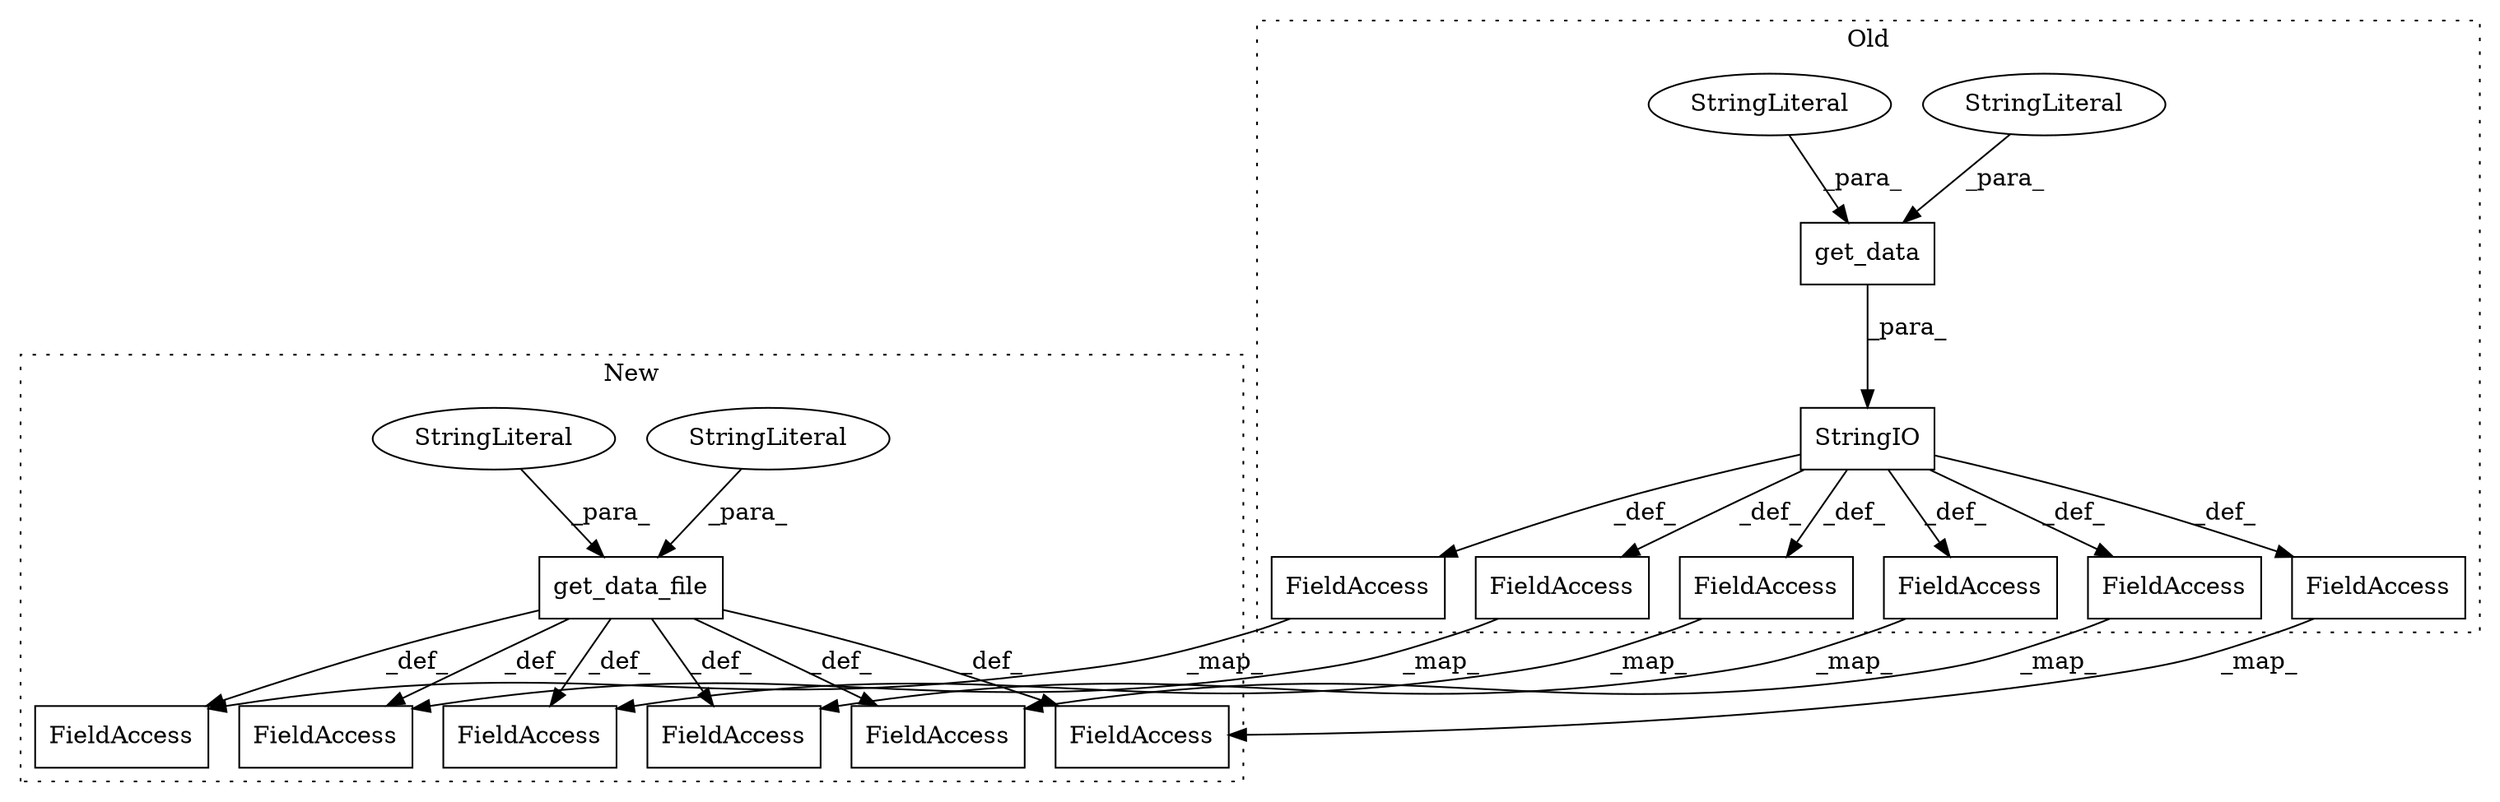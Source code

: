 digraph G {
subgraph cluster0 {
1 [label="StringIO" a="32" s="255,312" l="9,1" shape="box"];
3 [label="get_data" a="32" s="272,311" l="9,1" shape="box"];
5 [label="StringLiteral" a="45" s="281" l="15" shape="ellipse"];
6 [label="StringLiteral" a="45" s="297" l="14" shape="ellipse"];
9 [label="FieldAccess" a="22" s="895" l="5" shape="box"];
11 [label="FieldAccess" a="22" s="1304" l="2" shape="box"];
12 [label="FieldAccess" a="22" s="786" l="9" shape="box"];
15 [label="FieldAccess" a="22" s="562" l="4" shape="box"];
17 [label="FieldAccess" a="22" s="930" l="5" shape="box"];
18 [label="FieldAccess" a="22" s="858" l="6" shape="box"];
label = "Old";
style="dotted";
}
subgraph cluster1 {
2 [label="get_data_file" a="32" s="200,244" l="14,1" shape="box"];
4 [label="StringLiteral" a="45" s="214" l="15" shape="ellipse"];
7 [label="StringLiteral" a="45" s="230" l="14" shape="ellipse"];
8 [label="FieldAccess" a="22" s="827" l="5" shape="box"];
10 [label="FieldAccess" a="22" s="1236" l="2" shape="box"];
13 [label="FieldAccess" a="22" s="718" l="9" shape="box"];
14 [label="FieldAccess" a="22" s="494" l="4" shape="box"];
16 [label="FieldAccess" a="22" s="862" l="5" shape="box"];
19 [label="FieldAccess" a="22" s="790" l="6" shape="box"];
label = "New";
style="dotted";
}
1 -> 12 [label="_def_"];
1 -> 17 [label="_def_"];
1 -> 18 [label="_def_"];
1 -> 11 [label="_def_"];
1 -> 15 [label="_def_"];
1 -> 9 [label="_def_"];
2 -> 14 [label="_def_"];
2 -> 19 [label="_def_"];
2 -> 8 [label="_def_"];
2 -> 13 [label="_def_"];
2 -> 10 [label="_def_"];
2 -> 16 [label="_def_"];
3 -> 1 [label="_para_"];
4 -> 2 [label="_para_"];
5 -> 3 [label="_para_"];
6 -> 3 [label="_para_"];
7 -> 2 [label="_para_"];
9 -> 8 [label="_map_"];
11 -> 10 [label="_map_"];
12 -> 13 [label="_map_"];
15 -> 14 [label="_map_"];
17 -> 16 [label="_map_"];
18 -> 19 [label="_map_"];
}